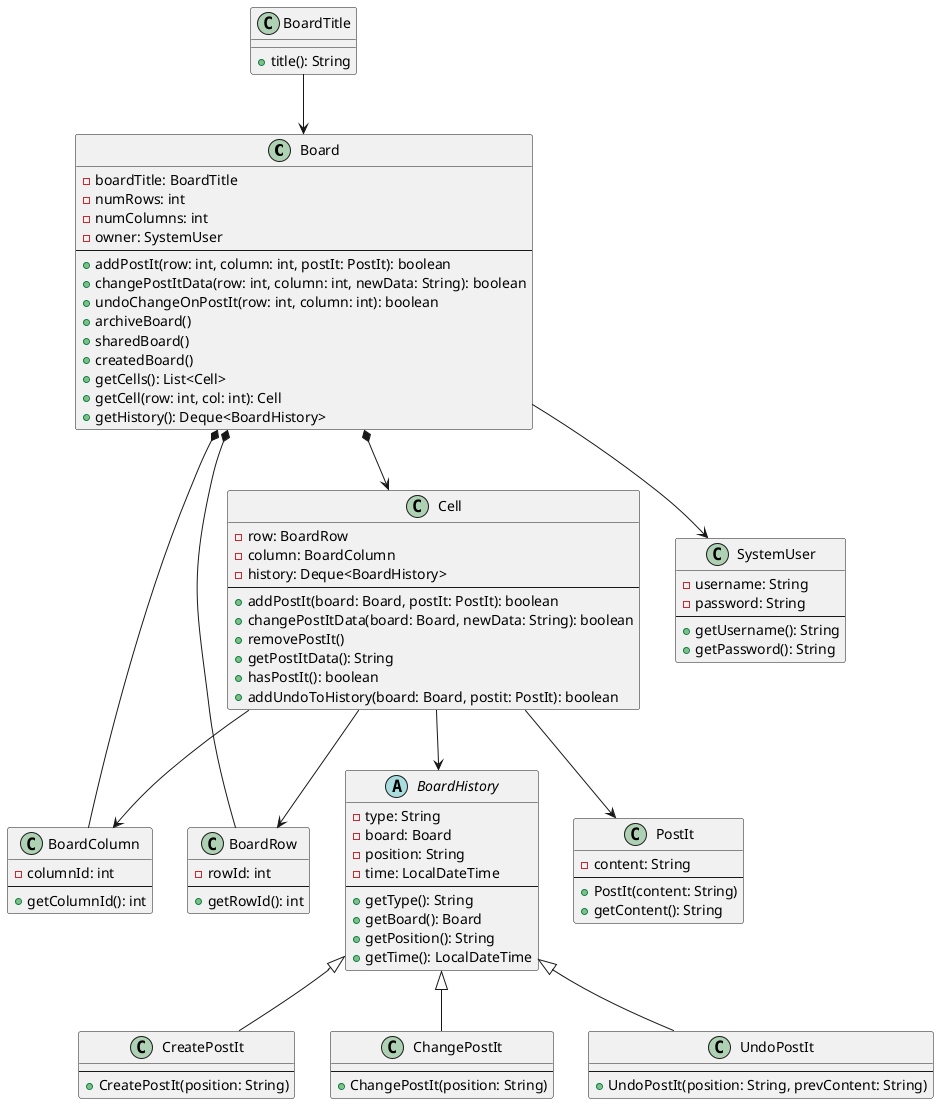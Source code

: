 @startuml


    class Board {
        - boardTitle: BoardTitle
        - numRows: int
        - numColumns: int
        - owner: SystemUser
        --
        + addPostIt(row: int, column: int, postIt: PostIt): boolean
        + changePostItData(row: int, column: int, newData: String): boolean
        + undoChangeOnPostIt(row: int, column: int): boolean
        + archiveBoard()
        + sharedBoard()
        + createdBoard()
        + getCells(): List<Cell>
        + getCell(row: int, col: int): Cell
        + getHistory(): Deque<BoardHistory>
    }
    class Cell {
        - row: BoardRow
        - column: BoardColumn
        - history: Deque<BoardHistory>
        --
        + addPostIt(board: Board, postIt: PostIt): boolean
        + changePostItData(board: Board, newData: String): boolean
        + removePostIt()
        + getPostItData(): String
        + hasPostIt(): boolean
        + addUndoToHistory(board: Board, postit: PostIt): boolean
    }
    class BoardTitle {
        + title(): String
    }
    class BoardColumn {
        - columnId: int
        --
        + getColumnId(): int
    }
    class BoardRow {
        - rowId: int
        --
        + getRowId(): int
    }

    abstract class BoardHistory {
        - type: String
        - board: Board
        - position: String
        - time: LocalDateTime
        --
        + getType(): String
        + getBoard(): Board
        + getPosition(): String
        + getTime(): LocalDateTime
    }
    class CreatePostIt {
        --
        + CreatePostIt(position: String)
    }
    class ChangePostIt {
        --
        + ChangePostIt(position: String)
    }
    class UndoPostIt {
        --
        + UndoPostIt(position: String, prevContent: String)
    }



    class SystemUser {
        - username: String
        - password: String
        --
        + getUsername(): String
        + getPassword(): String
    }



    class PostIt {
        - content: String
        --
        + PostIt(content: String)
        + getContent(): String
    }


Board *--> Cell
Board --> SystemUser
Cell --> BoardRow
Cell --> BoardColumn
Cell --> PostIt
Cell --> BoardHistory

BoardTitle --> Board
BoardColumn --* Board
BoardRow --* Board
BoardHistory <|-- CreatePostIt
BoardHistory <|-- ChangePostIt
BoardHistory <|-- UndoPostIt

@enduml
